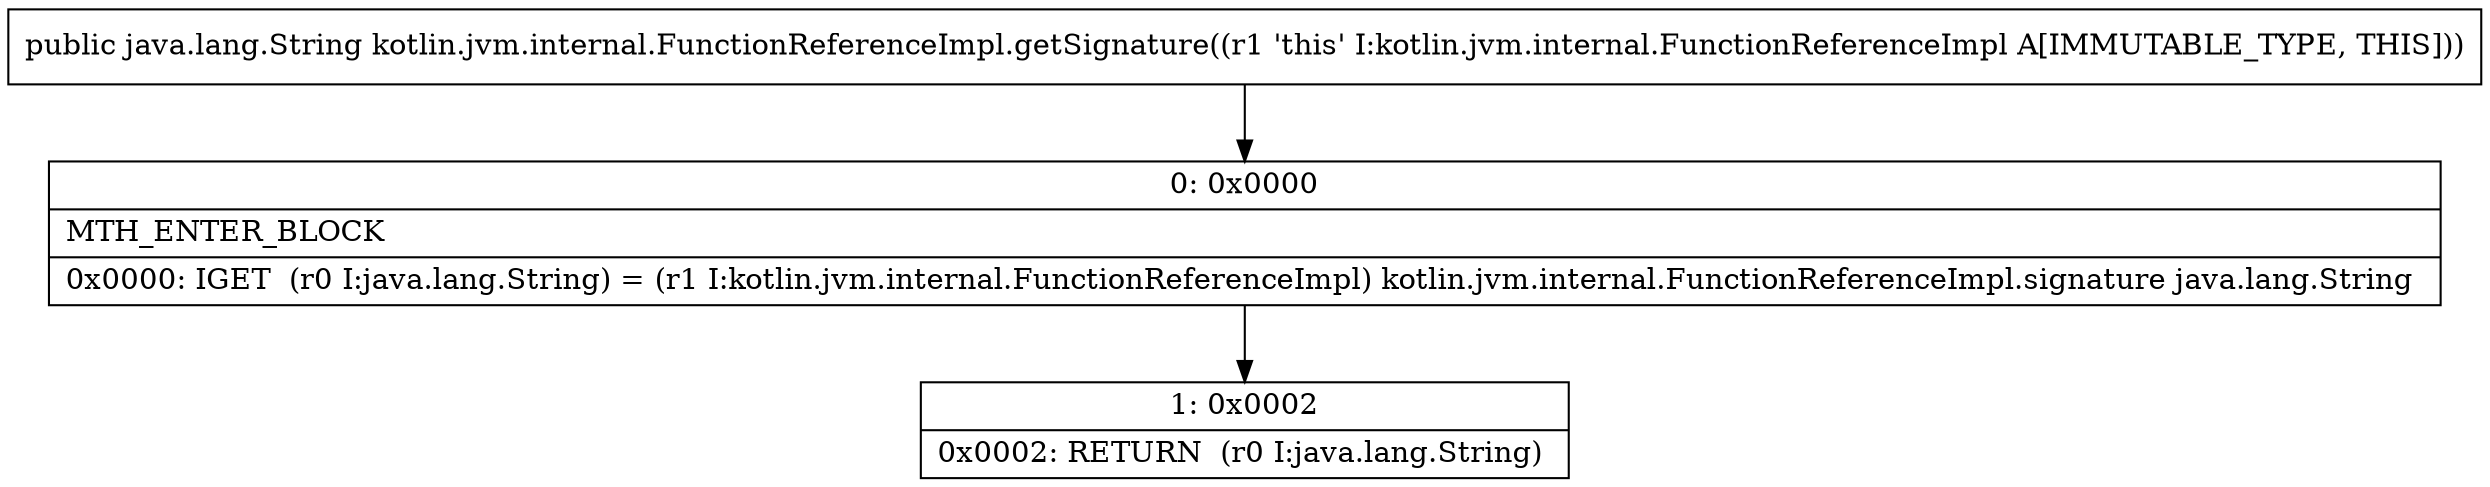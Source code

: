 digraph "CFG forkotlin.jvm.internal.FunctionReferenceImpl.getSignature()Ljava\/lang\/String;" {
Node_0 [shape=record,label="{0\:\ 0x0000|MTH_ENTER_BLOCK\l|0x0000: IGET  (r0 I:java.lang.String) = (r1 I:kotlin.jvm.internal.FunctionReferenceImpl) kotlin.jvm.internal.FunctionReferenceImpl.signature java.lang.String \l}"];
Node_1 [shape=record,label="{1\:\ 0x0002|0x0002: RETURN  (r0 I:java.lang.String) \l}"];
MethodNode[shape=record,label="{public java.lang.String kotlin.jvm.internal.FunctionReferenceImpl.getSignature((r1 'this' I:kotlin.jvm.internal.FunctionReferenceImpl A[IMMUTABLE_TYPE, THIS])) }"];
MethodNode -> Node_0;
Node_0 -> Node_1;
}

